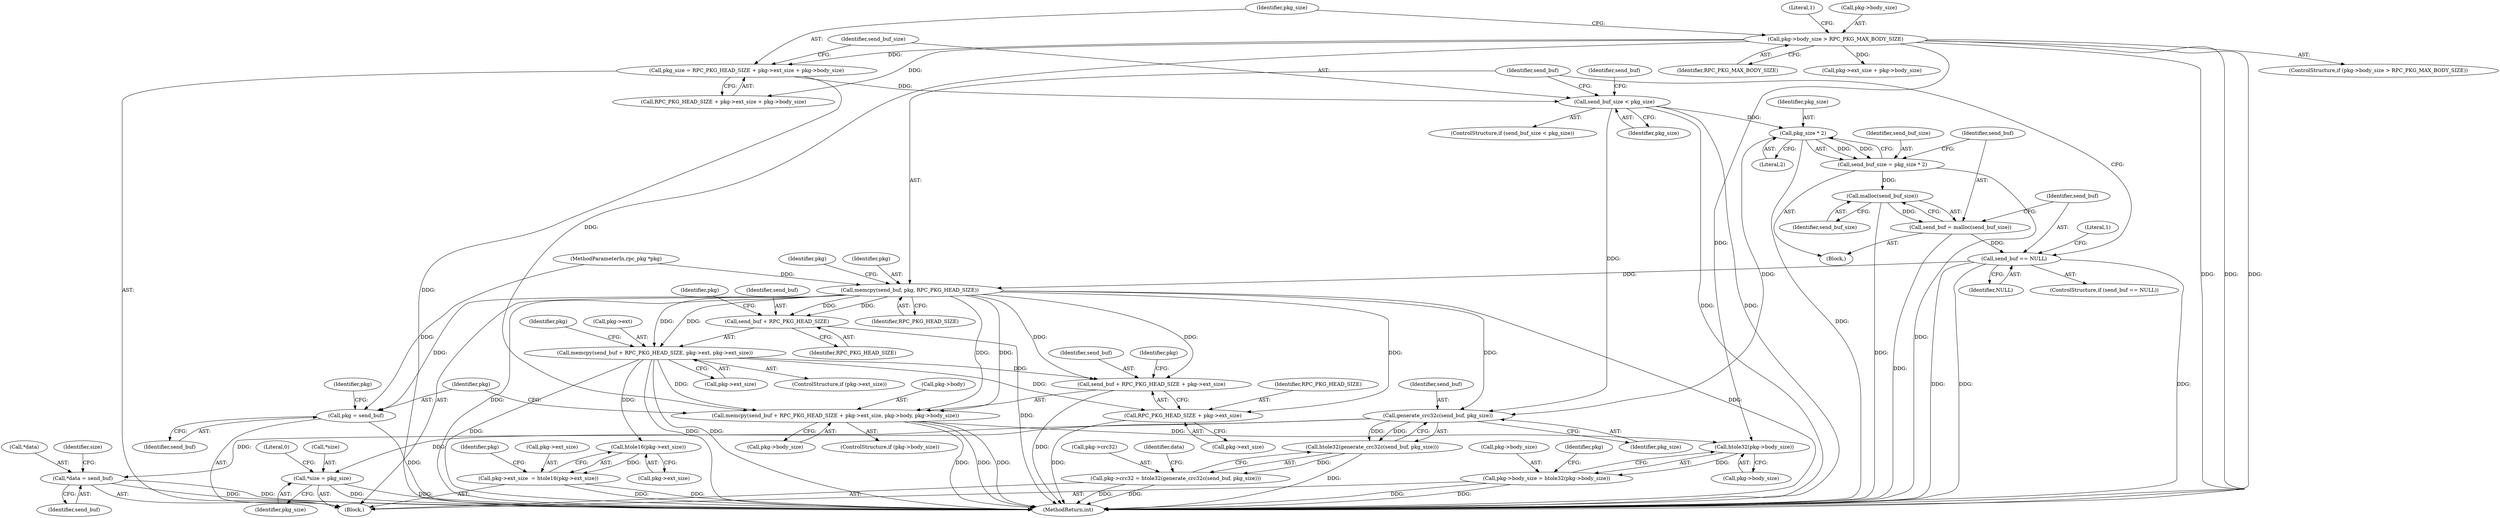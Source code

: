digraph "0_viabtc_exchange_server_4a7c27bfe98f409623d4d857894d017ff0672cc9#diff-515c81af848352583bff286d6224875f_1@API" {
"1000148" [label="(Call,send_buf == NULL)"];
"1000143" [label="(Call,send_buf = malloc(send_buf_size))"];
"1000145" [label="(Call,malloc(send_buf_size))"];
"1000138" [label="(Call,send_buf_size = pkg_size * 2)"];
"1000140" [label="(Call,pkg_size * 2)"];
"1000130" [label="(Call,send_buf_size < pkg_size)"];
"1000118" [label="(Call,pkg_size = RPC_PKG_HEAD_SIZE + pkg->ext_size + pkg->body_size)"];
"1000109" [label="(Call,pkg->body_size > RPC_PKG_MAX_BODY_SIZE)"];
"1000155" [label="(Call,memcpy(send_buf, pkg, RPC_PKG_HEAD_SIZE))"];
"1000163" [label="(Call,memcpy(send_buf + RPC_PKG_HEAD_SIZE, pkg->ext, pkg->ext_size))"];
"1000177" [label="(Call,memcpy(send_buf + RPC_PKG_HEAD_SIZE + pkg->ext_size, pkg->body, pkg->body_size))"];
"1000244" [label="(Call,htole32(pkg->body_size))"];
"1000240" [label="(Call,pkg->body_size = htole32(pkg->body_size))"];
"1000178" [label="(Call,send_buf + RPC_PKG_HEAD_SIZE + pkg->ext_size)"];
"1000180" [label="(Call,RPC_PKG_HEAD_SIZE + pkg->ext_size)"];
"1000252" [label="(Call,htole16(pkg->ext_size))"];
"1000248" [label="(Call,pkg->ext_size  = htole16(pkg->ext_size))"];
"1000164" [label="(Call,send_buf + RPC_PKG_HEAD_SIZE)"];
"1000191" [label="(Call,pkg = send_buf)"];
"1000266" [label="(Call,generate_crc32c(send_buf, pkg_size))"];
"1000265" [label="(Call,htole32(generate_crc32c(send_buf, pkg_size)))"];
"1000261" [label="(Call,pkg->crc32 = htole32(generate_crc32c(send_buf, pkg_size)))"];
"1000269" [label="(Call,*data = send_buf)"];
"1000273" [label="(Call,*size = pkg_size)"];
"1000142" [label="(Literal,2)"];
"1000148" [label="(Call,send_buf == NULL)"];
"1000185" [label="(Call,pkg->body)"];
"1000110" [label="(Call,pkg->body_size)"];
"1000155" [label="(Call,memcpy(send_buf, pkg, RPC_PKG_HEAD_SIZE))"];
"1000108" [label="(ControlStructure,if (pkg->body_size > RPC_PKG_MAX_BODY_SIZE))"];
"1000240" [label="(Call,pkg->body_size = htole32(pkg->body_size))"];
"1000161" [label="(Identifier,pkg)"];
"1000186" [label="(Identifier,pkg)"];
"1000177" [label="(Call,memcpy(send_buf + RPC_PKG_HEAD_SIZE + pkg->ext_size, pkg->body, pkg->body_size))"];
"1000131" [label="(Identifier,send_buf_size)"];
"1000276" [label="(Identifier,pkg_size)"];
"1000272" [label="(Identifier,send_buf)"];
"1000248" [label="(Call,pkg->ext_size  = htole16(pkg->ext_size))"];
"1000273" [label="(Call,*size = pkg_size)"];
"1000191" [label="(Call,pkg = send_buf)"];
"1000147" [label="(ControlStructure,if (send_buf == NULL))"];
"1000167" [label="(Call,pkg->ext)"];
"1000157" [label="(Identifier,pkg)"];
"1000154" [label="(Literal,1)"];
"1000193" [label="(Identifier,send_buf)"];
"1000182" [label="(Call,pkg->ext_size)"];
"1000253" [label="(Call,pkg->ext_size)"];
"1000139" [label="(Identifier,send_buf_size)"];
"1000120" [label="(Call,RPC_PKG_HEAD_SIZE + pkg->ext_size + pkg->body_size)"];
"1000113" [label="(Identifier,RPC_PKG_MAX_BODY_SIZE)"];
"1000267" [label="(Identifier,send_buf)"];
"1000104" [label="(Block,)"];
"1000250" [label="(Identifier,pkg)"];
"1000150" [label="(Identifier,NULL)"];
"1000164" [label="(Call,send_buf + RPC_PKG_HEAD_SIZE)"];
"1000165" [label="(Identifier,send_buf)"];
"1000146" [label="(Identifier,send_buf_size)"];
"1000130" [label="(Call,send_buf_size < pkg_size)"];
"1000129" [label="(ControlStructure,if (send_buf_size < pkg_size))"];
"1000188" [label="(Call,pkg->body_size)"];
"1000168" [label="(Identifier,pkg)"];
"1000268" [label="(Identifier,pkg_size)"];
"1000101" [label="(MethodParameterIn,rpc_pkg *pkg)"];
"1000274" [label="(Call,*size)"];
"1000119" [label="(Identifier,pkg_size)"];
"1000249" [label="(Call,pkg->ext_size)"];
"1000122" [label="(Call,pkg->ext_size + pkg->body_size)"];
"1000170" [label="(Call,pkg->ext_size)"];
"1000159" [label="(ControlStructure,if (pkg->ext_size))"];
"1000192" [label="(Identifier,pkg)"];
"1000140" [label="(Call,pkg_size * 2)"];
"1000241" [label="(Call,pkg->body_size)"];
"1000145" [label="(Call,malloc(send_buf_size))"];
"1000252" [label="(Call,htole16(pkg->ext_size))"];
"1000265" [label="(Call,htole32(generate_crc32c(send_buf, pkg_size)))"];
"1000180" [label="(Call,RPC_PKG_HEAD_SIZE + pkg->ext_size)"];
"1000181" [label="(Identifier,RPC_PKG_HEAD_SIZE)"];
"1000262" [label="(Call,pkg->crc32)"];
"1000244" [label="(Call,htole32(pkg->body_size))"];
"1000173" [label="(ControlStructure,if (pkg->body_size))"];
"1000118" [label="(Call,pkg_size = RPC_PKG_HEAD_SIZE + pkg->ext_size + pkg->body_size)"];
"1000158" [label="(Identifier,RPC_PKG_HEAD_SIZE)"];
"1000279" [label="(MethodReturn,int)"];
"1000135" [label="(Identifier,send_buf)"];
"1000269" [label="(Call,*data = send_buf)"];
"1000138" [label="(Call,send_buf_size = pkg_size * 2)"];
"1000245" [label="(Call,pkg->body_size)"];
"1000261" [label="(Call,pkg->crc32 = htole32(generate_crc32c(send_buf, pkg_size)))"];
"1000175" [label="(Identifier,pkg)"];
"1000117" [label="(Literal,1)"];
"1000149" [label="(Identifier,send_buf)"];
"1000163" [label="(Call,memcpy(send_buf + RPC_PKG_HEAD_SIZE, pkg->ext, pkg->ext_size))"];
"1000109" [label="(Call,pkg->body_size > RPC_PKG_MAX_BODY_SIZE)"];
"1000196" [label="(Identifier,pkg)"];
"1000278" [label="(Literal,0)"];
"1000275" [label="(Identifier,size)"];
"1000179" [label="(Identifier,send_buf)"];
"1000271" [label="(Identifier,data)"];
"1000166" [label="(Identifier,RPC_PKG_HEAD_SIZE)"];
"1000270" [label="(Call,*data)"];
"1000178" [label="(Call,send_buf + RPC_PKG_HEAD_SIZE + pkg->ext_size)"];
"1000144" [label="(Identifier,send_buf)"];
"1000143" [label="(Call,send_buf = malloc(send_buf_size))"];
"1000258" [label="(Identifier,pkg)"];
"1000132" [label="(Identifier,pkg_size)"];
"1000141" [label="(Identifier,pkg_size)"];
"1000156" [label="(Identifier,send_buf)"];
"1000266" [label="(Call,generate_crc32c(send_buf, pkg_size))"];
"1000133" [label="(Block,)"];
"1000148" -> "1000147"  [label="AST: "];
"1000148" -> "1000150"  [label="CFG: "];
"1000149" -> "1000148"  [label="AST: "];
"1000150" -> "1000148"  [label="AST: "];
"1000154" -> "1000148"  [label="CFG: "];
"1000156" -> "1000148"  [label="CFG: "];
"1000148" -> "1000279"  [label="DDG: "];
"1000148" -> "1000279"  [label="DDG: "];
"1000148" -> "1000279"  [label="DDG: "];
"1000143" -> "1000148"  [label="DDG: "];
"1000148" -> "1000155"  [label="DDG: "];
"1000143" -> "1000133"  [label="AST: "];
"1000143" -> "1000145"  [label="CFG: "];
"1000144" -> "1000143"  [label="AST: "];
"1000145" -> "1000143"  [label="AST: "];
"1000149" -> "1000143"  [label="CFG: "];
"1000143" -> "1000279"  [label="DDG: "];
"1000145" -> "1000143"  [label="DDG: "];
"1000145" -> "1000146"  [label="CFG: "];
"1000146" -> "1000145"  [label="AST: "];
"1000145" -> "1000279"  [label="DDG: "];
"1000138" -> "1000145"  [label="DDG: "];
"1000138" -> "1000133"  [label="AST: "];
"1000138" -> "1000140"  [label="CFG: "];
"1000139" -> "1000138"  [label="AST: "];
"1000140" -> "1000138"  [label="AST: "];
"1000144" -> "1000138"  [label="CFG: "];
"1000138" -> "1000279"  [label="DDG: "];
"1000140" -> "1000138"  [label="DDG: "];
"1000140" -> "1000138"  [label="DDG: "];
"1000140" -> "1000142"  [label="CFG: "];
"1000141" -> "1000140"  [label="AST: "];
"1000142" -> "1000140"  [label="AST: "];
"1000140" -> "1000279"  [label="DDG: "];
"1000130" -> "1000140"  [label="DDG: "];
"1000140" -> "1000266"  [label="DDG: "];
"1000130" -> "1000129"  [label="AST: "];
"1000130" -> "1000132"  [label="CFG: "];
"1000131" -> "1000130"  [label="AST: "];
"1000132" -> "1000130"  [label="AST: "];
"1000135" -> "1000130"  [label="CFG: "];
"1000156" -> "1000130"  [label="CFG: "];
"1000130" -> "1000279"  [label="DDG: "];
"1000130" -> "1000279"  [label="DDG: "];
"1000118" -> "1000130"  [label="DDG: "];
"1000130" -> "1000266"  [label="DDG: "];
"1000118" -> "1000104"  [label="AST: "];
"1000118" -> "1000120"  [label="CFG: "];
"1000119" -> "1000118"  [label="AST: "];
"1000120" -> "1000118"  [label="AST: "];
"1000131" -> "1000118"  [label="CFG: "];
"1000118" -> "1000279"  [label="DDG: "];
"1000109" -> "1000118"  [label="DDG: "];
"1000109" -> "1000108"  [label="AST: "];
"1000109" -> "1000113"  [label="CFG: "];
"1000110" -> "1000109"  [label="AST: "];
"1000113" -> "1000109"  [label="AST: "];
"1000117" -> "1000109"  [label="CFG: "];
"1000119" -> "1000109"  [label="CFG: "];
"1000109" -> "1000279"  [label="DDG: "];
"1000109" -> "1000279"  [label="DDG: "];
"1000109" -> "1000279"  [label="DDG: "];
"1000109" -> "1000120"  [label="DDG: "];
"1000109" -> "1000122"  [label="DDG: "];
"1000109" -> "1000177"  [label="DDG: "];
"1000109" -> "1000244"  [label="DDG: "];
"1000155" -> "1000104"  [label="AST: "];
"1000155" -> "1000158"  [label="CFG: "];
"1000156" -> "1000155"  [label="AST: "];
"1000157" -> "1000155"  [label="AST: "];
"1000158" -> "1000155"  [label="AST: "];
"1000161" -> "1000155"  [label="CFG: "];
"1000155" -> "1000279"  [label="DDG: "];
"1000155" -> "1000279"  [label="DDG: "];
"1000101" -> "1000155"  [label="DDG: "];
"1000155" -> "1000163"  [label="DDG: "];
"1000155" -> "1000163"  [label="DDG: "];
"1000155" -> "1000164"  [label="DDG: "];
"1000155" -> "1000164"  [label="DDG: "];
"1000155" -> "1000177"  [label="DDG: "];
"1000155" -> "1000177"  [label="DDG: "];
"1000155" -> "1000178"  [label="DDG: "];
"1000155" -> "1000178"  [label="DDG: "];
"1000155" -> "1000180"  [label="DDG: "];
"1000155" -> "1000191"  [label="DDG: "];
"1000155" -> "1000266"  [label="DDG: "];
"1000163" -> "1000159"  [label="AST: "];
"1000163" -> "1000170"  [label="CFG: "];
"1000164" -> "1000163"  [label="AST: "];
"1000167" -> "1000163"  [label="AST: "];
"1000170" -> "1000163"  [label="AST: "];
"1000175" -> "1000163"  [label="CFG: "];
"1000163" -> "1000279"  [label="DDG: "];
"1000163" -> "1000279"  [label="DDG: "];
"1000163" -> "1000279"  [label="DDG: "];
"1000163" -> "1000177"  [label="DDG: "];
"1000163" -> "1000178"  [label="DDG: "];
"1000163" -> "1000180"  [label="DDG: "];
"1000163" -> "1000252"  [label="DDG: "];
"1000177" -> "1000173"  [label="AST: "];
"1000177" -> "1000188"  [label="CFG: "];
"1000178" -> "1000177"  [label="AST: "];
"1000185" -> "1000177"  [label="AST: "];
"1000188" -> "1000177"  [label="AST: "];
"1000192" -> "1000177"  [label="CFG: "];
"1000177" -> "1000279"  [label="DDG: "];
"1000177" -> "1000279"  [label="DDG: "];
"1000177" -> "1000279"  [label="DDG: "];
"1000177" -> "1000244"  [label="DDG: "];
"1000244" -> "1000240"  [label="AST: "];
"1000244" -> "1000245"  [label="CFG: "];
"1000245" -> "1000244"  [label="AST: "];
"1000240" -> "1000244"  [label="CFG: "];
"1000244" -> "1000240"  [label="DDG: "];
"1000240" -> "1000104"  [label="AST: "];
"1000241" -> "1000240"  [label="AST: "];
"1000250" -> "1000240"  [label="CFG: "];
"1000240" -> "1000279"  [label="DDG: "];
"1000240" -> "1000279"  [label="DDG: "];
"1000178" -> "1000180"  [label="CFG: "];
"1000179" -> "1000178"  [label="AST: "];
"1000180" -> "1000178"  [label="AST: "];
"1000186" -> "1000178"  [label="CFG: "];
"1000178" -> "1000279"  [label="DDG: "];
"1000180" -> "1000182"  [label="CFG: "];
"1000181" -> "1000180"  [label="AST: "];
"1000182" -> "1000180"  [label="AST: "];
"1000180" -> "1000279"  [label="DDG: "];
"1000252" -> "1000248"  [label="AST: "];
"1000252" -> "1000253"  [label="CFG: "];
"1000253" -> "1000252"  [label="AST: "];
"1000248" -> "1000252"  [label="CFG: "];
"1000252" -> "1000248"  [label="DDG: "];
"1000248" -> "1000104"  [label="AST: "];
"1000249" -> "1000248"  [label="AST: "];
"1000258" -> "1000248"  [label="CFG: "];
"1000248" -> "1000279"  [label="DDG: "];
"1000248" -> "1000279"  [label="DDG: "];
"1000164" -> "1000166"  [label="CFG: "];
"1000165" -> "1000164"  [label="AST: "];
"1000166" -> "1000164"  [label="AST: "];
"1000168" -> "1000164"  [label="CFG: "];
"1000164" -> "1000279"  [label="DDG: "];
"1000191" -> "1000104"  [label="AST: "];
"1000191" -> "1000193"  [label="CFG: "];
"1000192" -> "1000191"  [label="AST: "];
"1000193" -> "1000191"  [label="AST: "];
"1000196" -> "1000191"  [label="CFG: "];
"1000191" -> "1000279"  [label="DDG: "];
"1000101" -> "1000191"  [label="DDG: "];
"1000266" -> "1000265"  [label="AST: "];
"1000266" -> "1000268"  [label="CFG: "];
"1000267" -> "1000266"  [label="AST: "];
"1000268" -> "1000266"  [label="AST: "];
"1000265" -> "1000266"  [label="CFG: "];
"1000266" -> "1000265"  [label="DDG: "];
"1000266" -> "1000265"  [label="DDG: "];
"1000266" -> "1000269"  [label="DDG: "];
"1000266" -> "1000273"  [label="DDG: "];
"1000265" -> "1000261"  [label="AST: "];
"1000261" -> "1000265"  [label="CFG: "];
"1000265" -> "1000279"  [label="DDG: "];
"1000265" -> "1000261"  [label="DDG: "];
"1000261" -> "1000104"  [label="AST: "];
"1000262" -> "1000261"  [label="AST: "];
"1000271" -> "1000261"  [label="CFG: "];
"1000261" -> "1000279"  [label="DDG: "];
"1000261" -> "1000279"  [label="DDG: "];
"1000269" -> "1000104"  [label="AST: "];
"1000269" -> "1000272"  [label="CFG: "];
"1000270" -> "1000269"  [label="AST: "];
"1000272" -> "1000269"  [label="AST: "];
"1000275" -> "1000269"  [label="CFG: "];
"1000269" -> "1000279"  [label="DDG: "];
"1000269" -> "1000279"  [label="DDG: "];
"1000273" -> "1000104"  [label="AST: "];
"1000273" -> "1000276"  [label="CFG: "];
"1000274" -> "1000273"  [label="AST: "];
"1000276" -> "1000273"  [label="AST: "];
"1000278" -> "1000273"  [label="CFG: "];
"1000273" -> "1000279"  [label="DDG: "];
"1000273" -> "1000279"  [label="DDG: "];
}
